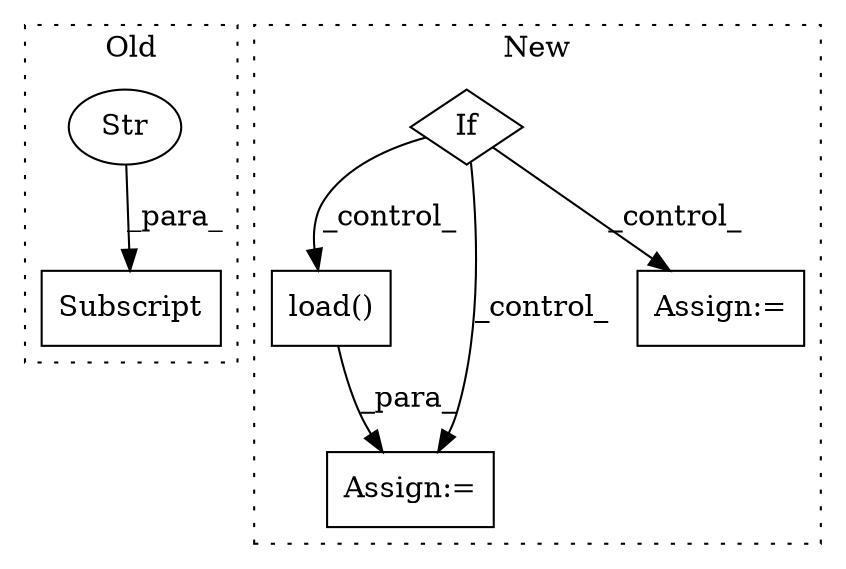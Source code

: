 digraph G {
subgraph cluster0 {
1 [label="Subscript" a="63" s="11238,0" l="29,0" shape="box"];
4 [label="Str" a="66" s="11253" l="13" shape="ellipse"];
label = "Old";
style="dotted";
}
subgraph cluster1 {
2 [label="load()" a="75" s="6912,7009" l="28,14" shape="box"];
3 [label="Assign:=" a="68" s="6909" l="3" shape="box"];
5 [label="If" a="96" s="6570" l="3" shape="diamond"];
6 [label="Assign:=" a="68" s="6781" l="3" shape="box"];
label = "New";
style="dotted";
}
2 -> 3 [label="_para_"];
4 -> 1 [label="_para_"];
5 -> 2 [label="_control_"];
5 -> 3 [label="_control_"];
5 -> 6 [label="_control_"];
}